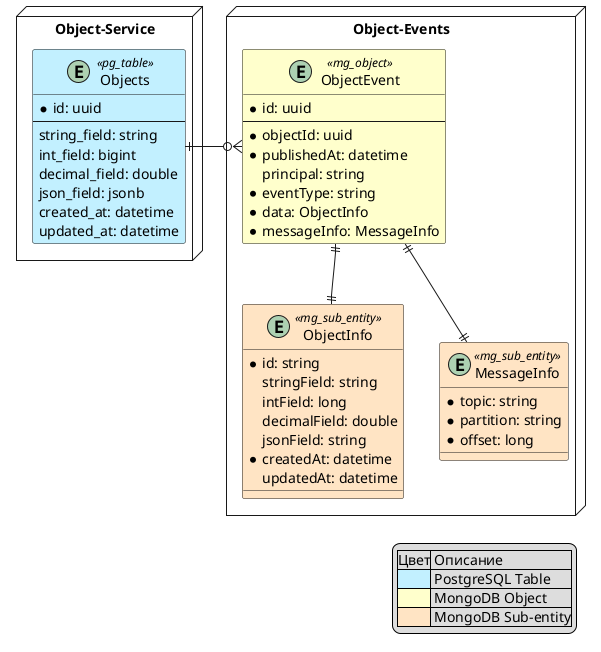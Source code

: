@startuml

skinparam  class {
    BackgroundColor<<mg_object>> Business
    BackgroundColor<<mg_sub_entity>> Bisque
    BackgroundColor<<pg_table>> Application
}

node "Object-Service" {
    entity "Objects" as objects <<pg_table>>{
    * id: uuid
    --
    string_field: string
    int_field: bigint
    decimal_field: double
    json_field: jsonb
    created_at: datetime
    updated_at: datetime
    }
}
node "Object-Events" {
    entity "ObjectEvent" as objectEvents <<mg_object>>{
    * id: uuid
    --
    * objectId: uuid
    * publishedAt: datetime
    principal: string
    *eventType: string
    *data: ObjectInfo
    *messageInfo: MessageInfo
    }

    entity "ObjectInfo" as objectInfo <<mg_sub_entity>>{
    *id: string
    stringField: string
    intField: long
    decimalField: double
    jsonField: string
    *createdAt: datetime
    updatedAt: datetime
    }

    entity "MessageInfo" as messageInfo <<mg_sub_entity>>{
    *topic: string
    *partition: string
    *offset: long
    }
}

objects ||-r-o{ objectEvents
objectEvents ||-d-|| objectInfo
objectEvents ||-d-|| messageInfo

legend right
    |Цвет| Описание |
    |<#Application>| PostgreSQL Table|
    |<#Business>| MongoDB Object|
    |<#Bisque>| MongoDB Sub-entity|
endlegend

@enduml